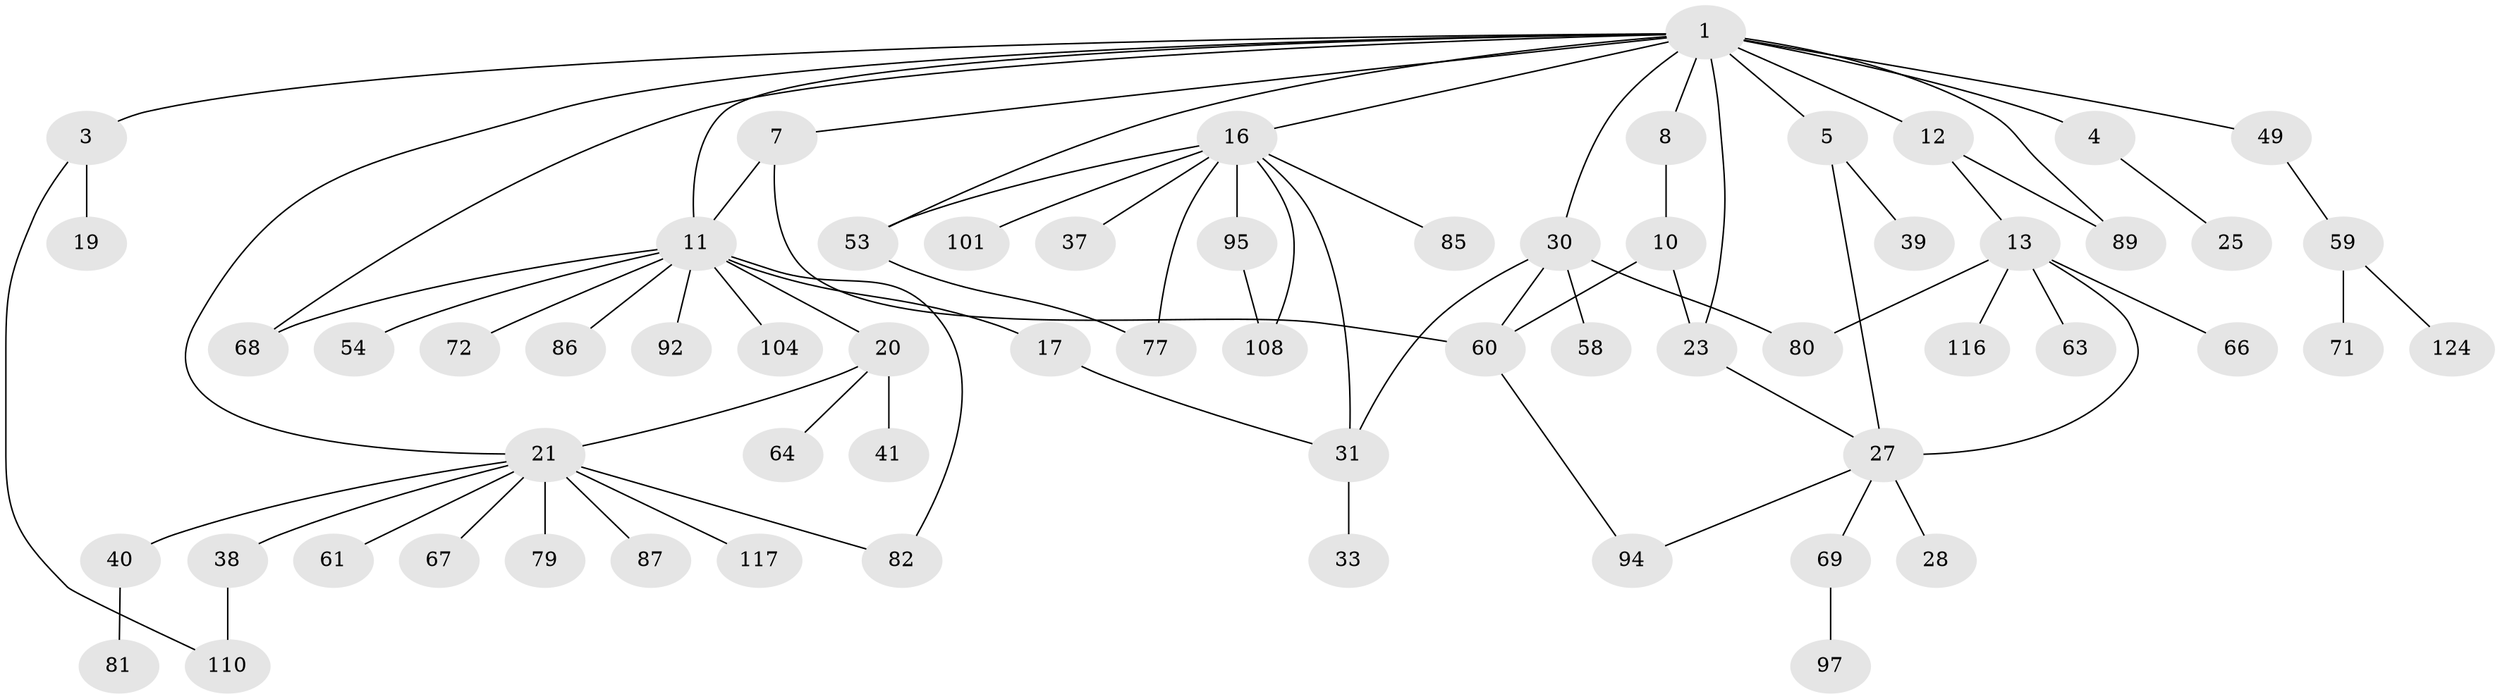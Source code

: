 // original degree distribution, {6: 0.016129032258064516, 8: 0.016129032258064516, 3: 0.18548387096774194, 2: 0.3387096774193548, 5: 0.06451612903225806, 4: 0.06451612903225806, 1: 0.31451612903225806}
// Generated by graph-tools (version 1.1) at 2025/13/03/09/25 04:13:28]
// undirected, 62 vertices, 79 edges
graph export_dot {
graph [start="1"]
  node [color=gray90,style=filled];
  1 [super="+2"];
  3 [super="+32"];
  4;
  5 [super="+9"];
  7 [super="+102+119"];
  8;
  10;
  11 [super="+91+14+15"];
  12;
  13 [super="+29"];
  16 [super="+75+103"];
  17 [super="+115+99"];
  19 [super="+52"];
  20 [super="+26"];
  21 [super="+55+34+65+42"];
  23;
  25 [super="+62"];
  27 [super="+98"];
  28;
  30 [super="+36+123"];
  31 [super="+44+43"];
  33;
  37;
  38;
  39 [super="+57"];
  40 [super="+47"];
  41;
  49 [super="+50"];
  53 [super="+107"];
  54 [super="+112"];
  58 [super="+100"];
  59;
  60 [super="+90+84"];
  61 [super="+76"];
  63;
  64 [super="+78"];
  66 [super="+70"];
  67 [super="+121"];
  68 [super="+83"];
  69;
  71;
  72;
  77;
  79 [super="+96"];
  80 [super="+105"];
  81;
  82;
  85;
  86 [super="+88"];
  87 [super="+109"];
  89;
  92;
  94;
  95;
  97;
  101;
  104;
  108;
  110 [super="+118+120"];
  116;
  117;
  124;
  1 -- 3;
  1 -- 4 [weight=2];
  1 -- 8;
  1 -- 11;
  1 -- 16;
  1 -- 68;
  1 -- 5 [weight=2];
  1 -- 7;
  1 -- 12 [weight=2];
  1 -- 49;
  1 -- 21;
  1 -- 53;
  1 -- 23;
  1 -- 89;
  1 -- 30;
  3 -- 19;
  3 -- 110;
  4 -- 25;
  5 -- 39;
  5 -- 27;
  7 -- 60;
  7 -- 11;
  8 -- 10;
  10 -- 23;
  10 -- 60;
  11 -- 104;
  11 -- 92;
  11 -- 17;
  11 -- 86;
  11 -- 82;
  11 -- 68;
  11 -- 20;
  11 -- 54;
  11 -- 72;
  12 -- 13;
  12 -- 89;
  13 -- 116;
  13 -- 80;
  13 -- 27 [weight=2];
  13 -- 66;
  13 -- 63;
  16 -- 31;
  16 -- 37;
  16 -- 85;
  16 -- 101;
  16 -- 108;
  16 -- 77;
  16 -- 95;
  16 -- 53;
  17 -- 31;
  20 -- 41;
  20 -- 64;
  20 -- 21;
  21 -- 82;
  21 -- 61;
  21 -- 117;
  21 -- 79;
  21 -- 40;
  21 -- 38;
  21 -- 87 [weight=2];
  21 -- 67;
  23 -- 27;
  27 -- 28;
  27 -- 69;
  27 -- 94;
  30 -- 60;
  30 -- 80;
  30 -- 58;
  30 -- 31;
  31 -- 33;
  38 -- 110;
  40 -- 81;
  49 -- 59;
  53 -- 77;
  59 -- 71;
  59 -- 124;
  60 -- 94;
  69 -- 97;
  95 -- 108;
}
